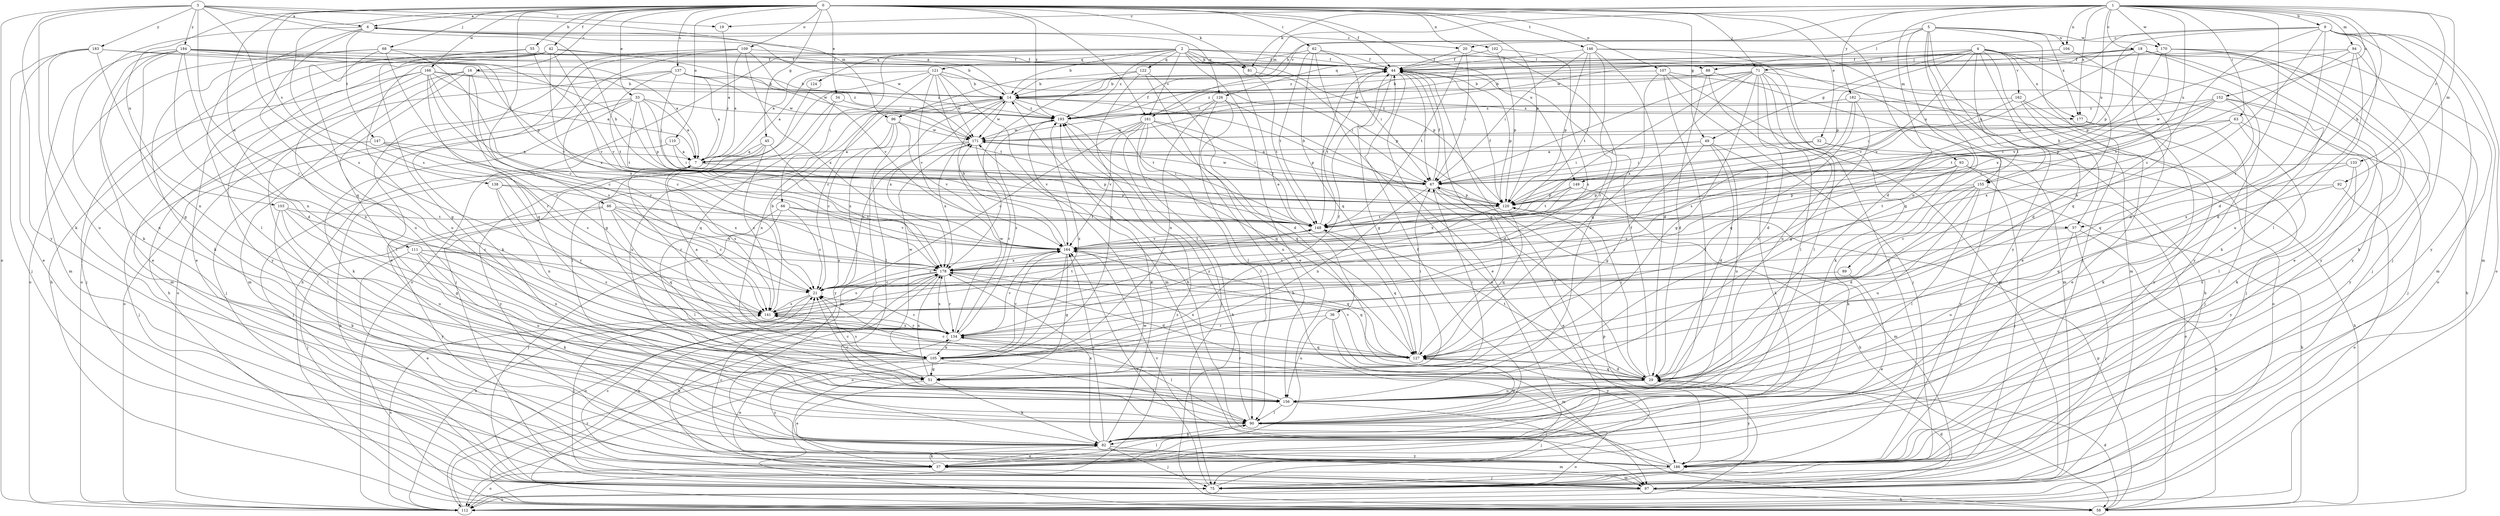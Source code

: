 strict digraph  {
0;
1;
2;
3;
4;
5;
6;
7;
9;
14;
16;
18;
19;
20;
21;
29;
32;
33;
34;
36;
37;
42;
44;
45;
49;
51;
55;
57;
58;
62;
63;
66;
67;
68;
71;
75;
81;
82;
86;
88;
89;
90;
92;
93;
94;
96;
97;
102;
103;
104;
105;
107;
109;
110;
111;
112;
120;
121;
122;
124;
126;
127;
133;
134;
137;
138;
141;
146;
147;
148;
149;
152;
155;
156;
161;
162;
164;
166;
170;
171;
177;
178;
182;
183;
184;
186;
193;
0 -> 6  [label=a];
0 -> 16  [label=c];
0 -> 29  [label=d];
0 -> 32  [label=e];
0 -> 33  [label=e];
0 -> 34  [label=e];
0 -> 42  [label=f];
0 -> 44  [label=f];
0 -> 45  [label=g];
0 -> 49  [label=g];
0 -> 55  [label=h];
0 -> 62  [label=i];
0 -> 68  [label=j];
0 -> 71  [label=j];
0 -> 81  [label=k];
0 -> 86  [label=l];
0 -> 102  [label=n];
0 -> 103  [label=n];
0 -> 107  [label=o];
0 -> 109  [label=o];
0 -> 110  [label=o];
0 -> 111  [label=o];
0 -> 120  [label=p];
0 -> 137  [label=s];
0 -> 138  [label=s];
0 -> 141  [label=s];
0 -> 146  [label=t];
0 -> 149  [label=u];
0 -> 161  [label=v];
0 -> 166  [label=w];
0 -> 193  [label=z];
1 -> 9  [label=b];
1 -> 18  [label=c];
1 -> 19  [label=c];
1 -> 57  [label=h];
1 -> 63  [label=i];
1 -> 81  [label=k];
1 -> 92  [label=m];
1 -> 93  [label=m];
1 -> 94  [label=m];
1 -> 96  [label=m];
1 -> 104  [label=n];
1 -> 133  [label=r];
1 -> 134  [label=r];
1 -> 149  [label=u];
1 -> 152  [label=u];
1 -> 155  [label=u];
1 -> 161  [label=v];
1 -> 170  [label=w];
1 -> 177  [label=x];
1 -> 182  [label=y];
2 -> 14  [label=b];
2 -> 36  [label=e];
2 -> 37  [label=e];
2 -> 44  [label=f];
2 -> 66  [label=i];
2 -> 81  [label=k];
2 -> 88  [label=l];
2 -> 112  [label=o];
2 -> 120  [label=p];
2 -> 121  [label=q];
2 -> 122  [label=q];
2 -> 124  [label=q];
2 -> 155  [label=u];
2 -> 161  [label=v];
2 -> 193  [label=z];
3 -> 6  [label=a];
3 -> 19  [label=c];
3 -> 57  [label=h];
3 -> 82  [label=k];
3 -> 96  [label=m];
3 -> 112  [label=o];
3 -> 134  [label=r];
3 -> 141  [label=s];
3 -> 183  [label=y];
3 -> 184  [label=y];
3 -> 186  [label=y];
4 -> 29  [label=d];
4 -> 37  [label=e];
4 -> 49  [label=g];
4 -> 57  [label=h];
4 -> 71  [label=j];
4 -> 120  [label=p];
4 -> 126  [label=q];
4 -> 155  [label=u];
4 -> 162  [label=v];
4 -> 164  [label=v];
4 -> 177  [label=x];
4 -> 186  [label=y];
5 -> 14  [label=b];
5 -> 51  [label=g];
5 -> 75  [label=j];
5 -> 88  [label=l];
5 -> 89  [label=l];
5 -> 104  [label=n];
5 -> 105  [label=n];
5 -> 170  [label=w];
5 -> 177  [label=x];
5 -> 186  [label=y];
6 -> 20  [label=c];
6 -> 82  [label=k];
6 -> 90  [label=l];
6 -> 126  [label=q];
6 -> 127  [label=q];
6 -> 147  [label=t];
6 -> 171  [label=w];
7 -> 67  [label=i];
7 -> 120  [label=p];
7 -> 134  [label=r];
7 -> 141  [label=s];
9 -> 20  [label=c];
9 -> 21  [label=c];
9 -> 29  [label=d];
9 -> 75  [label=j];
9 -> 90  [label=l];
9 -> 97  [label=m];
9 -> 105  [label=n];
9 -> 112  [label=o];
9 -> 120  [label=p];
9 -> 171  [label=w];
9 -> 186  [label=y];
14 -> 6  [label=a];
14 -> 90  [label=l];
14 -> 105  [label=n];
14 -> 148  [label=t];
14 -> 156  [label=u];
14 -> 171  [label=w];
14 -> 177  [label=x];
14 -> 178  [label=x];
14 -> 193  [label=z];
16 -> 14  [label=b];
16 -> 90  [label=l];
16 -> 97  [label=m];
16 -> 112  [label=o];
16 -> 127  [label=q];
16 -> 141  [label=s];
18 -> 29  [label=d];
18 -> 37  [label=e];
18 -> 44  [label=f];
18 -> 82  [label=k];
18 -> 112  [label=o];
18 -> 164  [label=v];
18 -> 171  [label=w];
18 -> 186  [label=y];
18 -> 193  [label=z];
19 -> 7  [label=a];
20 -> 44  [label=f];
20 -> 67  [label=i];
20 -> 148  [label=t];
20 -> 156  [label=u];
21 -> 75  [label=j];
21 -> 141  [label=s];
29 -> 21  [label=c];
29 -> 44  [label=f];
29 -> 67  [label=i];
29 -> 127  [label=q];
29 -> 134  [label=r];
29 -> 148  [label=t];
29 -> 156  [label=u];
29 -> 164  [label=v];
29 -> 186  [label=y];
32 -> 7  [label=a];
32 -> 58  [label=h];
32 -> 67  [label=i];
32 -> 186  [label=y];
33 -> 7  [label=a];
33 -> 67  [label=i];
33 -> 75  [label=j];
33 -> 82  [label=k];
33 -> 112  [label=o];
33 -> 120  [label=p];
33 -> 148  [label=t];
33 -> 193  [label=z];
34 -> 90  [label=l];
34 -> 127  [label=q];
34 -> 193  [label=z];
36 -> 97  [label=m];
36 -> 134  [label=r];
36 -> 156  [label=u];
36 -> 186  [label=y];
37 -> 82  [label=k];
37 -> 90  [label=l];
37 -> 97  [label=m];
37 -> 112  [label=o];
42 -> 37  [label=e];
42 -> 44  [label=f];
42 -> 112  [label=o];
42 -> 156  [label=u];
42 -> 164  [label=v];
42 -> 171  [label=w];
42 -> 178  [label=x];
42 -> 186  [label=y];
44 -> 14  [label=b];
44 -> 37  [label=e];
44 -> 51  [label=g];
44 -> 67  [label=i];
44 -> 120  [label=p];
44 -> 127  [label=q];
44 -> 148  [label=t];
45 -> 7  [label=a];
45 -> 58  [label=h];
45 -> 141  [label=s];
45 -> 178  [label=x];
45 -> 186  [label=y];
49 -> 7  [label=a];
49 -> 29  [label=d];
49 -> 51  [label=g];
49 -> 67  [label=i];
49 -> 82  [label=k];
49 -> 156  [label=u];
51 -> 21  [label=c];
51 -> 37  [label=e];
51 -> 67  [label=i];
51 -> 82  [label=k];
51 -> 178  [label=x];
55 -> 44  [label=f];
55 -> 51  [label=g];
55 -> 58  [label=h];
55 -> 164  [label=v];
57 -> 58  [label=h];
57 -> 75  [label=j];
57 -> 156  [label=u];
57 -> 164  [label=v];
58 -> 29  [label=d];
58 -> 120  [label=p];
58 -> 171  [label=w];
58 -> 178  [label=x];
62 -> 7  [label=a];
62 -> 44  [label=f];
62 -> 67  [label=i];
62 -> 112  [label=o];
62 -> 127  [label=q];
62 -> 148  [label=t];
63 -> 67  [label=i];
63 -> 82  [label=k];
63 -> 90  [label=l];
63 -> 171  [label=w];
63 -> 178  [label=x];
66 -> 21  [label=c];
66 -> 75  [label=j];
66 -> 90  [label=l];
66 -> 148  [label=t];
66 -> 164  [label=v];
67 -> 14  [label=b];
67 -> 37  [label=e];
67 -> 44  [label=f];
67 -> 58  [label=h];
67 -> 105  [label=n];
67 -> 120  [label=p];
67 -> 171  [label=w];
68 -> 21  [label=c];
68 -> 44  [label=f];
68 -> 82  [label=k];
68 -> 112  [label=o];
68 -> 134  [label=r];
68 -> 156  [label=u];
71 -> 14  [label=b];
71 -> 29  [label=d];
71 -> 51  [label=g];
71 -> 58  [label=h];
71 -> 67  [label=i];
71 -> 82  [label=k];
71 -> 90  [label=l];
71 -> 127  [label=q];
71 -> 148  [label=t];
71 -> 156  [label=u];
71 -> 193  [label=z];
75 -> 44  [label=f];
75 -> 164  [label=v];
81 -> 120  [label=p];
81 -> 148  [label=t];
82 -> 37  [label=e];
82 -> 75  [label=j];
82 -> 97  [label=m];
82 -> 164  [label=v];
82 -> 178  [label=x];
82 -> 186  [label=y];
82 -> 193  [label=z];
86 -> 21  [label=c];
86 -> 75  [label=j];
86 -> 127  [label=q];
86 -> 141  [label=s];
86 -> 148  [label=t];
86 -> 178  [label=x];
86 -> 186  [label=y];
88 -> 14  [label=b];
88 -> 29  [label=d];
88 -> 90  [label=l];
88 -> 97  [label=m];
89 -> 21  [label=c];
89 -> 37  [label=e];
90 -> 44  [label=f];
90 -> 82  [label=k];
90 -> 112  [label=o];
90 -> 127  [label=q];
90 -> 193  [label=z];
92 -> 112  [label=o];
92 -> 120  [label=p];
92 -> 127  [label=q];
93 -> 67  [label=i];
93 -> 75  [label=j];
93 -> 82  [label=k];
93 -> 112  [label=o];
93 -> 134  [label=r];
93 -> 141  [label=s];
94 -> 29  [label=d];
94 -> 44  [label=f];
94 -> 82  [label=k];
94 -> 120  [label=p];
94 -> 156  [label=u];
94 -> 164  [label=v];
96 -> 21  [label=c];
96 -> 97  [label=m];
96 -> 164  [label=v];
96 -> 171  [label=w];
96 -> 186  [label=y];
97 -> 21  [label=c];
97 -> 29  [label=d];
97 -> 58  [label=h];
97 -> 112  [label=o];
102 -> 44  [label=f];
102 -> 120  [label=p];
102 -> 141  [label=s];
103 -> 21  [label=c];
103 -> 51  [label=g];
103 -> 82  [label=k];
103 -> 148  [label=t];
103 -> 156  [label=u];
104 -> 14  [label=b];
104 -> 44  [label=f];
104 -> 127  [label=q];
105 -> 37  [label=e];
105 -> 44  [label=f];
105 -> 51  [label=g];
105 -> 90  [label=l];
105 -> 141  [label=s];
105 -> 164  [label=v];
105 -> 171  [label=w];
105 -> 186  [label=y];
105 -> 193  [label=z];
107 -> 14  [label=b];
107 -> 58  [label=h];
107 -> 75  [label=j];
107 -> 90  [label=l];
107 -> 97  [label=m];
107 -> 178  [label=x];
109 -> 7  [label=a];
109 -> 37  [label=e];
109 -> 44  [label=f];
109 -> 58  [label=h];
109 -> 82  [label=k];
109 -> 164  [label=v];
109 -> 178  [label=x];
110 -> 7  [label=a];
110 -> 67  [label=i];
110 -> 75  [label=j];
111 -> 37  [label=e];
111 -> 82  [label=k];
111 -> 105  [label=n];
111 -> 141  [label=s];
111 -> 156  [label=u];
111 -> 178  [label=x];
112 -> 134  [label=r];
112 -> 141  [label=s];
112 -> 178  [label=x];
112 -> 193  [label=z];
120 -> 44  [label=f];
120 -> 127  [label=q];
120 -> 141  [label=s];
120 -> 148  [label=t];
121 -> 7  [label=a];
121 -> 14  [label=b];
121 -> 21  [label=c];
121 -> 67  [label=i];
121 -> 75  [label=j];
121 -> 97  [label=m];
121 -> 148  [label=t];
121 -> 164  [label=v];
121 -> 171  [label=w];
122 -> 14  [label=b];
122 -> 29  [label=d];
122 -> 58  [label=h];
122 -> 105  [label=n];
122 -> 178  [label=x];
124 -> 51  [label=g];
126 -> 29  [label=d];
126 -> 90  [label=l];
126 -> 105  [label=n];
126 -> 156  [label=u];
126 -> 193  [label=z];
127 -> 29  [label=d];
127 -> 67  [label=i];
127 -> 178  [label=x];
133 -> 67  [label=i];
133 -> 156  [label=u];
133 -> 178  [label=x];
133 -> 186  [label=y];
134 -> 7  [label=a];
134 -> 21  [label=c];
134 -> 90  [label=l];
134 -> 105  [label=n];
134 -> 127  [label=q];
134 -> 141  [label=s];
134 -> 164  [label=v];
134 -> 171  [label=w];
134 -> 178  [label=x];
134 -> 193  [label=z];
137 -> 7  [label=a];
137 -> 14  [label=b];
137 -> 21  [label=c];
137 -> 58  [label=h];
137 -> 67  [label=i];
137 -> 148  [label=t];
137 -> 171  [label=w];
137 -> 193  [label=z];
138 -> 105  [label=n];
138 -> 120  [label=p];
138 -> 134  [label=r];
138 -> 178  [label=x];
141 -> 14  [label=b];
141 -> 134  [label=r];
141 -> 148  [label=t];
146 -> 29  [label=d];
146 -> 44  [label=f];
146 -> 67  [label=i];
146 -> 97  [label=m];
146 -> 120  [label=p];
146 -> 134  [label=r];
146 -> 148  [label=t];
146 -> 186  [label=y];
147 -> 7  [label=a];
147 -> 75  [label=j];
147 -> 90  [label=l];
147 -> 141  [label=s];
147 -> 164  [label=v];
148 -> 44  [label=f];
148 -> 127  [label=q];
148 -> 164  [label=v];
149 -> 97  [label=m];
149 -> 120  [label=p];
149 -> 148  [label=t];
149 -> 178  [label=x];
152 -> 75  [label=j];
152 -> 120  [label=p];
152 -> 127  [label=q];
152 -> 148  [label=t];
152 -> 171  [label=w];
152 -> 186  [label=y];
152 -> 193  [label=z];
155 -> 21  [label=c];
155 -> 29  [label=d];
155 -> 58  [label=h];
155 -> 90  [label=l];
155 -> 120  [label=p];
155 -> 148  [label=t];
155 -> 156  [label=u];
156 -> 21  [label=c];
156 -> 75  [label=j];
156 -> 90  [label=l];
161 -> 21  [label=c];
161 -> 58  [label=h];
161 -> 75  [label=j];
161 -> 90  [label=l];
161 -> 120  [label=p];
161 -> 127  [label=q];
161 -> 148  [label=t];
161 -> 164  [label=v];
161 -> 171  [label=w];
162 -> 37  [label=e];
162 -> 67  [label=i];
162 -> 75  [label=j];
162 -> 186  [label=y];
162 -> 193  [label=z];
164 -> 14  [label=b];
164 -> 21  [label=c];
164 -> 51  [label=g];
164 -> 112  [label=o];
164 -> 127  [label=q];
164 -> 148  [label=t];
164 -> 178  [label=x];
166 -> 7  [label=a];
166 -> 14  [label=b];
166 -> 21  [label=c];
166 -> 75  [label=j];
166 -> 97  [label=m];
166 -> 105  [label=n];
166 -> 134  [label=r];
166 -> 178  [label=x];
166 -> 193  [label=z];
170 -> 44  [label=f];
170 -> 75  [label=j];
170 -> 97  [label=m];
170 -> 164  [label=v];
170 -> 178  [label=x];
170 -> 186  [label=y];
171 -> 7  [label=a];
171 -> 21  [label=c];
171 -> 67  [label=i];
171 -> 134  [label=r];
171 -> 178  [label=x];
177 -> 75  [label=j];
177 -> 82  [label=k];
178 -> 21  [label=c];
178 -> 29  [label=d];
178 -> 58  [label=h];
178 -> 112  [label=o];
178 -> 127  [label=q];
178 -> 134  [label=r];
178 -> 141  [label=s];
182 -> 51  [label=g];
182 -> 112  [label=o];
182 -> 127  [label=q];
182 -> 141  [label=s];
182 -> 193  [label=z];
183 -> 37  [label=e];
183 -> 44  [label=f];
183 -> 75  [label=j];
183 -> 105  [label=n];
183 -> 120  [label=p];
183 -> 156  [label=u];
184 -> 7  [label=a];
184 -> 14  [label=b];
184 -> 29  [label=d];
184 -> 37  [label=e];
184 -> 44  [label=f];
184 -> 51  [label=g];
184 -> 67  [label=i];
184 -> 97  [label=m];
184 -> 105  [label=n];
184 -> 156  [label=u];
184 -> 164  [label=v];
186 -> 14  [label=b];
186 -> 21  [label=c];
186 -> 75  [label=j];
186 -> 120  [label=p];
186 -> 164  [label=v];
193 -> 44  [label=f];
193 -> 127  [label=q];
193 -> 164  [label=v];
193 -> 171  [label=w];
}
